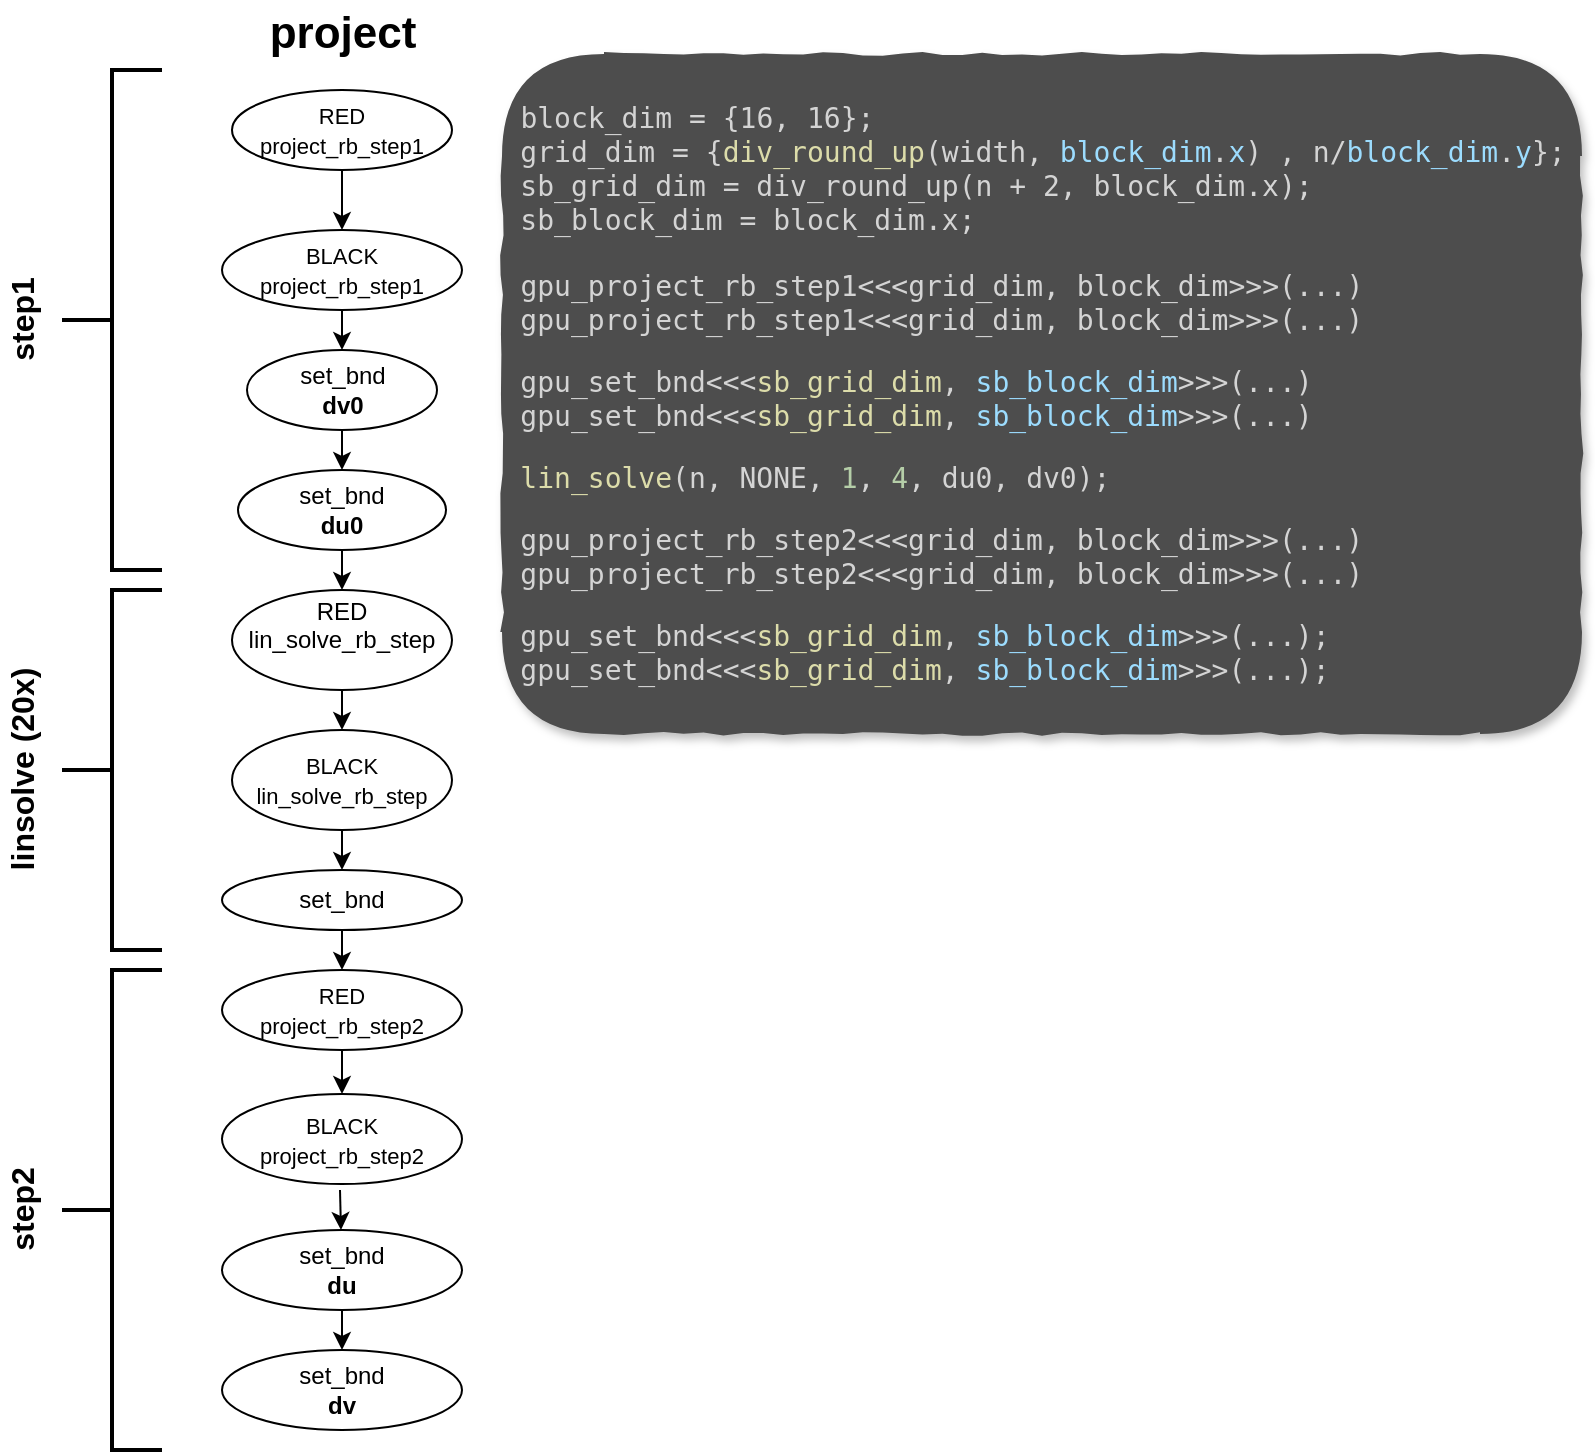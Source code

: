 <mxfile version="13.3.0" type="device"><diagram id="ZV6faYhtQo0GV5i6KO--" name="Page-1"><mxGraphModel dx="1414" dy="715" grid="1" gridSize="10" guides="1" tooltips="1" connect="1" arrows="1" fold="1" page="1" pageScale="1" pageWidth="827" pageHeight="1169" math="0" shadow="0"><root><mxCell id="0"/><mxCell id="1" parent="0"/><mxCell id="MzmXSwG2ontRRx4b6RET-46" style="edgeStyle=orthogonalEdgeStyle;rounded=0;orthogonalLoop=1;jettySize=auto;html=1;entryX=0.5;entryY=0;entryDx=0;entryDy=0;" edge="1" parent="1" source="MzmXSwG2ontRRx4b6RET-16" target="MzmXSwG2ontRRx4b6RET-18"><mxGeometry relative="1" as="geometry"/></mxCell><mxCell id="MzmXSwG2ontRRx4b6RET-16" value="&lt;font style=&quot;font-size: 11px&quot;&gt;RED&lt;br&gt;project_rb_step1&lt;/font&gt;" style="ellipse;whiteSpace=wrap;html=1;" vertex="1" parent="1"><mxGeometry x="135" y="58" width="110" height="40" as="geometry"/></mxCell><mxCell id="MzmXSwG2ontRRx4b6RET-18" value="&lt;font style=&quot;font-size: 11px&quot;&gt;BLACK&lt;br&gt;project_rb_step1&lt;/font&gt;" style="ellipse;whiteSpace=wrap;html=1;" vertex="1" parent="1"><mxGeometry x="130" y="128" width="120" height="40" as="geometry"/></mxCell><mxCell id="MzmXSwG2ontRRx4b6RET-20" value="set_bnd&lt;br&gt;&lt;b&gt;du0&lt;/b&gt;" style="ellipse;whiteSpace=wrap;html=1;" vertex="1" parent="1"><mxGeometry x="138" y="248" width="104" height="40" as="geometry"/></mxCell><mxCell id="MzmXSwG2ontRRx4b6RET-22" value="set_bnd&lt;br&gt;&lt;b&gt;dv0&lt;/b&gt;" style="ellipse;whiteSpace=wrap;html=1;" vertex="1" parent="1"><mxGeometry x="142.5" y="188" width="95" height="40" as="geometry"/></mxCell><mxCell id="MzmXSwG2ontRRx4b6RET-24" value="&lt;font style=&quot;font-size: 11px&quot;&gt;RED&lt;br&gt;project_rb_step2&lt;/font&gt;" style="ellipse;whiteSpace=wrap;html=1;" vertex="1" parent="1"><mxGeometry x="130" y="498" width="120" height="40" as="geometry"/></mxCell><mxCell id="MzmXSwG2ontRRx4b6RET-26" value="&lt;font style=&quot;font-size: 11px&quot;&gt;BLACK&lt;br&gt;project_rb_step2&lt;/font&gt;" style="ellipse;whiteSpace=wrap;html=1;" vertex="1" parent="1"><mxGeometry x="130" y="560" width="120" height="45" as="geometry"/></mxCell><mxCell id="MzmXSwG2ontRRx4b6RET-27" value="set_bnd&lt;br&gt;&lt;b&gt;du&lt;/b&gt;" style="ellipse;whiteSpace=wrap;html=1;" vertex="1" parent="1"><mxGeometry x="130" y="628" width="120" height="40" as="geometry"/></mxCell><mxCell id="MzmXSwG2ontRRx4b6RET-28" value="set_bnd&lt;br&gt;&lt;b&gt;dv&lt;/b&gt;" style="ellipse;whiteSpace=wrap;html=1;" vertex="1" parent="1"><mxGeometry x="130" y="688" width="120" height="40" as="geometry"/></mxCell><mxCell id="MzmXSwG2ontRRx4b6RET-30" value="&lt;font style=&quot;font-size: 12px&quot;&gt;RED&lt;br&gt;lin_solve_rb_step&lt;br&gt;&lt;br&gt;&lt;/font&gt;" style="ellipse;whiteSpace=wrap;html=1;" vertex="1" parent="1"><mxGeometry x="135" y="308" width="110" height="50" as="geometry"/></mxCell><mxCell id="MzmXSwG2ontRRx4b6RET-32" value="&lt;font style=&quot;font-size: 11px&quot;&gt;BLACK&lt;br&gt;lin_solve_rb_step&lt;/font&gt;" style="ellipse;whiteSpace=wrap;html=1;" vertex="1" parent="1"><mxGeometry x="135" y="378" width="110" height="50" as="geometry"/></mxCell><mxCell id="MzmXSwG2ontRRx4b6RET-35" value="set_bnd&lt;br&gt;" style="ellipse;whiteSpace=wrap;html=1;" vertex="1" parent="1"><mxGeometry x="130" y="448" width="120" height="30" as="geometry"/></mxCell><mxCell id="MzmXSwG2ontRRx4b6RET-43" value="&lt;b&gt;&lt;font style=&quot;font-size: 22px&quot;&gt;project&lt;/font&gt;&lt;/b&gt;" style="text;html=1;align=center;verticalAlign=middle;resizable=0;points=[];autosize=1;" vertex="1" parent="1"><mxGeometry x="145" y="20" width="90" height="20" as="geometry"/></mxCell><mxCell id="MzmXSwG2ontRRx4b6RET-48" value="" style="endArrow=classic;html=1;exitX=0.5;exitY=1;exitDx=0;exitDy=0;entryX=0.5;entryY=0;entryDx=0;entryDy=0;" edge="1" parent="1" source="MzmXSwG2ontRRx4b6RET-18" target="MzmXSwG2ontRRx4b6RET-22"><mxGeometry width="50" height="50" relative="1" as="geometry"><mxPoint x="160" y="308" as="sourcePoint"/><mxPoint x="210" y="258" as="targetPoint"/></mxGeometry></mxCell><mxCell id="MzmXSwG2ontRRx4b6RET-49" value="" style="endArrow=classic;html=1;exitX=0.5;exitY=1;exitDx=0;exitDy=0;entryX=0.5;entryY=0;entryDx=0;entryDy=0;" edge="1" parent="1" source="MzmXSwG2ontRRx4b6RET-22" target="MzmXSwG2ontRRx4b6RET-20"><mxGeometry width="50" height="50" relative="1" as="geometry"><mxPoint x="160" y="308" as="sourcePoint"/><mxPoint x="210" y="258" as="targetPoint"/></mxGeometry></mxCell><mxCell id="MzmXSwG2ontRRx4b6RET-51" value="" style="endArrow=classic;html=1;exitX=0.5;exitY=1;exitDx=0;exitDy=0;" edge="1" parent="1" source="MzmXSwG2ontRRx4b6RET-20" target="MzmXSwG2ontRRx4b6RET-30"><mxGeometry width="50" height="50" relative="1" as="geometry"><mxPoint x="160" y="308" as="sourcePoint"/><mxPoint x="210" y="258" as="targetPoint"/></mxGeometry></mxCell><mxCell id="MzmXSwG2ontRRx4b6RET-52" value="" style="endArrow=classic;html=1;entryX=0.5;entryY=0;entryDx=0;entryDy=0;exitX=0.5;exitY=1;exitDx=0;exitDy=0;" edge="1" parent="1" source="MzmXSwG2ontRRx4b6RET-30" target="MzmXSwG2ontRRx4b6RET-32"><mxGeometry width="50" height="50" relative="1" as="geometry"><mxPoint x="160" y="308" as="sourcePoint"/><mxPoint x="210" y="258" as="targetPoint"/></mxGeometry></mxCell><mxCell id="MzmXSwG2ontRRx4b6RET-53" value="" style="endArrow=classic;html=1;entryX=0.5;entryY=0;entryDx=0;entryDy=0;exitX=0.5;exitY=1;exitDx=0;exitDy=0;" edge="1" parent="1" source="MzmXSwG2ontRRx4b6RET-32" target="MzmXSwG2ontRRx4b6RET-35"><mxGeometry width="50" height="50" relative="1" as="geometry"><mxPoint x="160" y="308" as="sourcePoint"/><mxPoint x="210" y="258" as="targetPoint"/></mxGeometry></mxCell><mxCell id="MzmXSwG2ontRRx4b6RET-54" value="" style="endArrow=classic;html=1;entryX=0.5;entryY=0;entryDx=0;entryDy=0;" edge="1" parent="1" target="MzmXSwG2ontRRx4b6RET-24"><mxGeometry width="50" height="50" relative="1" as="geometry"><mxPoint x="190" y="478" as="sourcePoint"/><mxPoint x="210" y="258" as="targetPoint"/></mxGeometry></mxCell><mxCell id="MzmXSwG2ontRRx4b6RET-55" value="" style="endArrow=classic;html=1;exitX=0.5;exitY=1;exitDx=0;exitDy=0;" edge="1" parent="1" source="MzmXSwG2ontRRx4b6RET-24" target="MzmXSwG2ontRRx4b6RET-26"><mxGeometry width="50" height="50" relative="1" as="geometry"><mxPoint x="160" y="418" as="sourcePoint"/><mxPoint x="210" y="368" as="targetPoint"/></mxGeometry></mxCell><mxCell id="MzmXSwG2ontRRx4b6RET-56" value="" style="endArrow=classic;html=1;" edge="1" parent="1" target="MzmXSwG2ontRRx4b6RET-27"><mxGeometry width="50" height="50" relative="1" as="geometry"><mxPoint x="189" y="608" as="sourcePoint"/><mxPoint x="210" y="368" as="targetPoint"/></mxGeometry></mxCell><mxCell id="MzmXSwG2ontRRx4b6RET-59" value="" style="endArrow=classic;html=1;entryX=0.5;entryY=0;entryDx=0;entryDy=0;" edge="1" parent="1" target="MzmXSwG2ontRRx4b6RET-28"><mxGeometry width="50" height="50" relative="1" as="geometry"><mxPoint x="190" y="668" as="sourcePoint"/><mxPoint x="210" y="368" as="targetPoint"/></mxGeometry></mxCell><mxCell id="MzmXSwG2ontRRx4b6RET-62" value="" style="strokeWidth=2;html=1;shape=mxgraph.flowchart.annotation_2;align=left;labelPosition=right;pointerEvents=1;" vertex="1" parent="1"><mxGeometry x="50" y="48" width="50" height="250" as="geometry"/></mxCell><mxCell id="MzmXSwG2ontRRx4b6RET-63" value="&lt;span style=&quot;font-size: 16px&quot;&gt;&lt;b&gt;step1&lt;/b&gt;&lt;/span&gt;" style="text;html=1;align=center;verticalAlign=middle;resizable=0;points=[];autosize=1;rotation=-90;" vertex="1" parent="1"><mxGeometry y="163" width="60" height="20" as="geometry"/></mxCell><mxCell id="MzmXSwG2ontRRx4b6RET-64" value="" style="strokeWidth=2;html=1;shape=mxgraph.flowchart.annotation_2;align=left;labelPosition=right;pointerEvents=1;" vertex="1" parent="1"><mxGeometry x="50" y="308" width="50" height="180" as="geometry"/></mxCell><mxCell id="MzmXSwG2ontRRx4b6RET-65" value="&lt;b&gt;&lt;font style=&quot;font-size: 16px&quot;&gt;linsolve (20x)&lt;/font&gt;&lt;/b&gt;" style="text;html=1;align=center;verticalAlign=middle;resizable=0;points=[];autosize=1;rotation=-90;" vertex="1" parent="1"><mxGeometry x="-30" y="388" width="120" height="20" as="geometry"/></mxCell><mxCell id="MzmXSwG2ontRRx4b6RET-66" value="" style="strokeWidth=2;html=1;shape=mxgraph.flowchart.annotation_2;align=left;labelPosition=right;pointerEvents=1;" vertex="1" parent="1"><mxGeometry x="50" y="498" width="50" height="240" as="geometry"/></mxCell><mxCell id="MzmXSwG2ontRRx4b6RET-67" value="&lt;span style=&quot;font-size: 16px&quot;&gt;&lt;b&gt;step2&lt;/b&gt;&lt;/span&gt;" style="text;html=1;align=center;verticalAlign=middle;resizable=0;points=[];autosize=1;rotation=-90;" vertex="1" parent="1"><mxGeometry y="608" width="60" height="20" as="geometry"/></mxCell><mxCell id="MzmXSwG2ontRRx4b6RET-75" value="&lt;div style=&quot;color: rgb(212 , 212 , 212) ; font-family: &amp;#34;droid sans mono&amp;#34; , monospace , monospace , &amp;#34;droid sans fallback&amp;#34; ; font-size: 14px ; text-align: left&quot;&gt;&lt;br&gt;&lt;/div&gt;&lt;div style=&quot;color: rgb(212 , 212 , 212) ; font-family: &amp;#34;droid sans mono&amp;#34; , monospace , monospace , &amp;#34;droid sans fallback&amp;#34; ; font-size: 14px ; text-align: left&quot;&gt;&lt;div style=&quot;color: rgb(255 , 255 , 255) ; text-align: center&quot;&gt;&lt;span style=&quot;color: rgb(212 , 212 , 212)&quot;&gt;&lt;br&gt;&lt;/span&gt;&lt;/div&gt;&lt;div style=&quot;color: rgb(255 , 255 , 255) ; text-align: center&quot;&gt;&lt;span style=&quot;color: rgb(212 , 212 , 212)&quot;&gt;&lt;br&gt;&lt;/span&gt;&lt;/div&gt;&lt;div style=&quot;color: rgb(255 , 255 , 255) ; text-align: center&quot;&gt;&lt;span style=&quot;color: rgb(212 , 212 , 212)&quot;&gt;block_dim = {16, 16};&amp;nbsp; &amp;nbsp; &amp;nbsp; &amp;nbsp; &amp;nbsp; &amp;nbsp; &amp;nbsp; &amp;nbsp; &amp;nbsp; &amp;nbsp; &amp;nbsp; &amp;nbsp; &amp;nbsp; &amp;nbsp; &amp;nbsp; &amp;nbsp; &amp;nbsp; &amp;nbsp; &amp;nbsp; &amp;nbsp; &amp;nbsp;&lt;/span&gt;&lt;/div&gt;&lt;div style=&quot;color: rgb(255 , 255 , 255) ; text-align: center&quot;&gt;&lt;span style=&quot;color: rgb(212 , 212 , 212)&quot;&gt;grid_dim = {&lt;/span&gt;&lt;span style=&quot;text-align: left ; color: rgb(220 , 220 , 170)&quot;&gt;div_round_up&lt;/span&gt;&lt;span style=&quot;color: rgb(212 , 212 , 212) ; text-align: left ; background-color: rgb(77 , 77 , 77)&quot;&gt;(width, &lt;/span&gt;&lt;span style=&quot;text-align: left ; color: rgb(156 , 220 , 254)&quot;&gt;block_dim&lt;/span&gt;&lt;span style=&quot;color: rgb(212 , 212 , 212) ; text-align: left ; background-color: rgb(77 , 77 , 77)&quot;&gt;.&lt;/span&gt;&lt;span style=&quot;text-align: left ; color: rgb(156 , 220 , 254)&quot;&gt;x&lt;/span&gt;&lt;span style=&quot;color: rgb(212 , 212 , 212) ; text-align: left ; background-color: rgb(77 , 77 , 77)&quot;&gt;)&lt;/span&gt;&lt;span style=&quot;color: rgb(212 , 212 , 212)&quot;&gt;&amp;nbsp;&lt;/span&gt;&lt;span style=&quot;color: rgb(212 , 212 , 212)&quot;&gt;, n/&lt;/span&gt;&lt;span style=&quot;color: rgb(156 , 220 , 254)&quot;&gt;block_dim&lt;/span&gt;&lt;span style=&quot;color: rgb(212 , 212 , 212)&quot;&gt;.&lt;/span&gt;&lt;span style=&quot;color: rgb(156 , 220 , 254)&quot;&gt;y&lt;/span&gt;&lt;span style=&quot;color: rgb(212 , 212 , 212)&quot;&gt;};&lt;/span&gt;&lt;/div&gt;&lt;/div&gt;&lt;div style=&quot;color: rgb(212 , 212 , 212) ; font-family: &amp;#34;droid sans mono&amp;#34; , monospace , monospace , &amp;#34;droid sans fallback&amp;#34; ; font-size: 14px ; text-align: left&quot;&gt;sb_grid_dim = div_round_up(n + 2, block_dim.x);&lt;/div&gt;&lt;div style=&quot;color: rgb(212 , 212 , 212) ; font-family: &amp;#34;droid sans mono&amp;#34; , monospace , monospace , &amp;#34;droid sans fallback&amp;#34; ; font-size: 14px ; text-align: left&quot;&gt;sb_block_dim = block_dim.x;&lt;/div&gt;&lt;div style=&quot;color: rgb(212 , 212 , 212) ; font-family: &amp;#34;droid sans mono&amp;#34; , monospace , monospace , &amp;#34;droid sans fallback&amp;#34; ; font-size: 14px ; text-align: left&quot;&gt;&lt;br&gt;&lt;/div&gt;&lt;span style=&quot;color: rgb(212 , 212 , 212) ; font-family: &amp;#34;droid sans mono&amp;#34; , monospace , monospace , &amp;#34;droid sans fallback&amp;#34; ; font-size: 14px ; text-align: left&quot;&gt;gpu_project_rb_step1&amp;lt;&amp;lt;&amp;lt;grid_dim, block_dim&amp;gt;&amp;gt;&amp;gt;(...)&amp;nbsp; &amp;nbsp; &amp;nbsp; &amp;nbsp; &amp;nbsp; &amp;nbsp;&amp;nbsp;&lt;/span&gt;&lt;br&gt;&lt;div style=&quot;color: rgb(212 , 212 , 212) ; font-family: &amp;#34;droid sans mono&amp;#34; , monospace , monospace , &amp;#34;droid sans fallback&amp;#34; ; font-size: 14px ; text-align: left&quot;&gt;gpu_project_rb_step1&amp;lt;&amp;lt;&amp;lt;grid_dim, block_dim&amp;gt;&amp;gt;&amp;gt;(...)&lt;/div&gt;&lt;div style=&quot;color: rgb(212 , 212 , 212) ; font-family: &amp;#34;droid sans mono&amp;#34; , monospace , monospace , &amp;#34;droid sans fallback&amp;#34; ; font-size: 14px ; text-align: left&quot;&gt;&lt;/div&gt;&lt;br style=&quot;color: rgb(212 , 212 , 212) ; font-family: &amp;#34;droid sans mono&amp;#34; , monospace , monospace , &amp;#34;droid sans fallback&amp;#34; ; font-size: 14px ; text-align: left&quot;&gt;&lt;div style=&quot;font-family: &amp;#34;droid sans mono&amp;#34; , monospace , monospace , &amp;#34;droid sans fallback&amp;#34; ; font-size: 14px ; text-align: left&quot;&gt;&lt;span style=&quot;color: rgb(212 , 212 , 212)&quot;&gt;gpu_set_bnd&amp;lt;&amp;lt;&amp;lt;&lt;/span&gt;&lt;font color=&quot;#dcdcaa&quot;&gt;sb_grid_dim&lt;/font&gt;&lt;font color=&quot;#d4d4d4&quot;&gt;, &lt;/font&gt;&lt;font color=&quot;#9cdcfe&quot;&gt;sb_block_dim&lt;/font&gt;&lt;font color=&quot;#d4d4d4&quot;&gt;&amp;gt;&amp;gt;&amp;gt;(...)&lt;/font&gt;&lt;/div&gt;&lt;div style=&quot;font-family: &amp;#34;droid sans mono&amp;#34; , monospace , monospace , &amp;#34;droid sans fallback&amp;#34; ; font-size: 14px ; text-align: left&quot;&gt;&lt;span style=&quot;color: rgb(212 , 212 , 212)&quot;&gt;gpu_set_bnd&amp;lt;&amp;lt;&amp;lt;&lt;/span&gt;&lt;font color=&quot;#dcdcaa&quot;&gt;sb_grid_dim&lt;/font&gt;&lt;font color=&quot;#d4d4d4&quot;&gt;, &lt;/font&gt;&lt;font color=&quot;#9cdcfe&quot;&gt;sb_block_dim&lt;/font&gt;&lt;font color=&quot;#d4d4d4&quot;&gt;&amp;gt;&amp;gt;&amp;gt;(...)&lt;/font&gt;&lt;/div&gt;&lt;br style=&quot;color: rgb(212 , 212 , 212) ; font-family: &amp;#34;droid sans mono&amp;#34; , monospace , monospace , &amp;#34;droid sans fallback&amp;#34; ; font-size: 14px ; text-align: left&quot;&gt;&lt;div style=&quot;color: rgb(212 , 212 , 212) ; font-family: &amp;#34;droid sans mono&amp;#34; , monospace , monospace , &amp;#34;droid sans fallback&amp;#34; ; font-size: 14px ; text-align: left&quot;&gt;&lt;span style=&quot;color: rgb(220 , 220 , 170)&quot;&gt;lin_solve&lt;/span&gt;(n, NONE,&amp;nbsp;&lt;span style=&quot;color: rgb(181 , 206 , 168)&quot;&gt;1&lt;/span&gt;,&amp;nbsp;&lt;span style=&quot;color: rgb(181 , 206 , 168)&quot;&gt;4&lt;/span&gt;, du0, dv0);&lt;/div&gt;&lt;br style=&quot;color: rgb(212 , 212 , 212) ; font-family: &amp;#34;droid sans mono&amp;#34; , monospace , monospace , &amp;#34;droid sans fallback&amp;#34; ; font-size: 14px ; text-align: left&quot;&gt;&lt;div style=&quot;color: rgb(212 , 212 , 212) ; font-family: &amp;#34;droid sans mono&amp;#34; , monospace , monospace , &amp;#34;droid sans fallback&amp;#34; ; font-size: 14px ; text-align: left&quot;&gt;gpu_project_rb_step2&amp;lt;&amp;lt;&amp;lt;grid_dim, block_dim&amp;gt;&amp;gt;&amp;gt;(...)&lt;/div&gt;&lt;div style=&quot;color: rgb(212 , 212 , 212) ; font-family: &amp;#34;droid sans mono&amp;#34; , monospace , monospace , &amp;#34;droid sans fallback&amp;#34; ; font-size: 14px ; text-align: left&quot;&gt;gpu_project_rb_step2&amp;lt;&amp;lt;&amp;lt;grid_dim, block_dim&amp;gt;&amp;gt;&amp;gt;(...)&lt;/div&gt;&lt;br style=&quot;color: rgb(212 , 212 , 212) ; font-family: &amp;#34;droid sans mono&amp;#34; , monospace , monospace , &amp;#34;droid sans fallback&amp;#34; ; font-size: 14px ; text-align: left&quot;&gt;&lt;div style=&quot;font-family: &amp;#34;droid sans mono&amp;#34; , monospace , monospace , &amp;#34;droid sans fallback&amp;#34; ; font-size: 14px ; text-align: left&quot;&gt;&lt;span style=&quot;color: rgb(212 , 212 , 212)&quot;&gt;gpu_set_bnd&amp;lt;&amp;lt;&amp;lt;&lt;/span&gt;&lt;font color=&quot;#dcdcaa&quot;&gt;sb_grid_dim&lt;/font&gt;&lt;font color=&quot;#d4d4d4&quot;&gt;, &lt;/font&gt;&lt;font color=&quot;#9cdcfe&quot;&gt;sb_block_dim&lt;/font&gt;&lt;font color=&quot;#d4d4d4&quot;&gt;&amp;gt;&amp;gt;&amp;gt;(...);&lt;/font&gt;&lt;/div&gt;&lt;div style=&quot;font-family: &amp;#34;droid sans mono&amp;#34; , monospace , monospace , &amp;#34;droid sans fallback&amp;#34; ; font-size: 14px ; text-align: left&quot;&gt;&lt;span style=&quot;color: rgb(212 , 212 , 212)&quot;&gt;gpu_set_bnd&amp;lt;&amp;lt;&amp;lt;&lt;/span&gt;&lt;font color=&quot;#dcdcaa&quot;&gt;sb_grid_dim&lt;/font&gt;&lt;font color=&quot;#d4d4d4&quot;&gt;, &lt;/font&gt;&lt;font color=&quot;#9cdcfe&quot;&gt;sb_block_dim&lt;/font&gt;&lt;font color=&quot;#d4d4d4&quot;&gt;&amp;gt;&amp;gt;&amp;gt;(...);&lt;/font&gt;&lt;/div&gt;&lt;div style=&quot;color: rgb(212 , 212 , 212) ; font-family: &amp;#34;droid sans mono&amp;#34; , monospace , monospace , &amp;#34;droid sans fallback&amp;#34; ; font-size: 14px ; text-align: left&quot;&gt;&lt;br&gt;&lt;/div&gt;&lt;div style=&quot;color: rgb(212 , 212 , 212) ; font-family: &amp;#34;droid sans mono&amp;#34; , monospace , monospace , &amp;#34;droid sans fallback&amp;#34; ; font-size: 14px ; text-align: left&quot;&gt;&lt;br&gt;&lt;/div&gt;&lt;div style=&quot;color: rgb(212 , 212 , 212) ; font-family: &amp;#34;droid sans mono&amp;#34; , monospace , monospace , &amp;#34;droid sans fallback&amp;#34; ; font-size: 14px ; text-align: left&quot;&gt;&lt;br&gt;&lt;/div&gt;" style="text;html=1;align=center;verticalAlign=middle;resizable=0;points=[];autosize=1;fillColor=#4D4D4D;shadow=1;comic=1;rounded=1;" vertex="1" parent="1"><mxGeometry x="270" y="40" width="540" height="340" as="geometry"/></mxCell></root></mxGraphModel></diagram></mxfile>